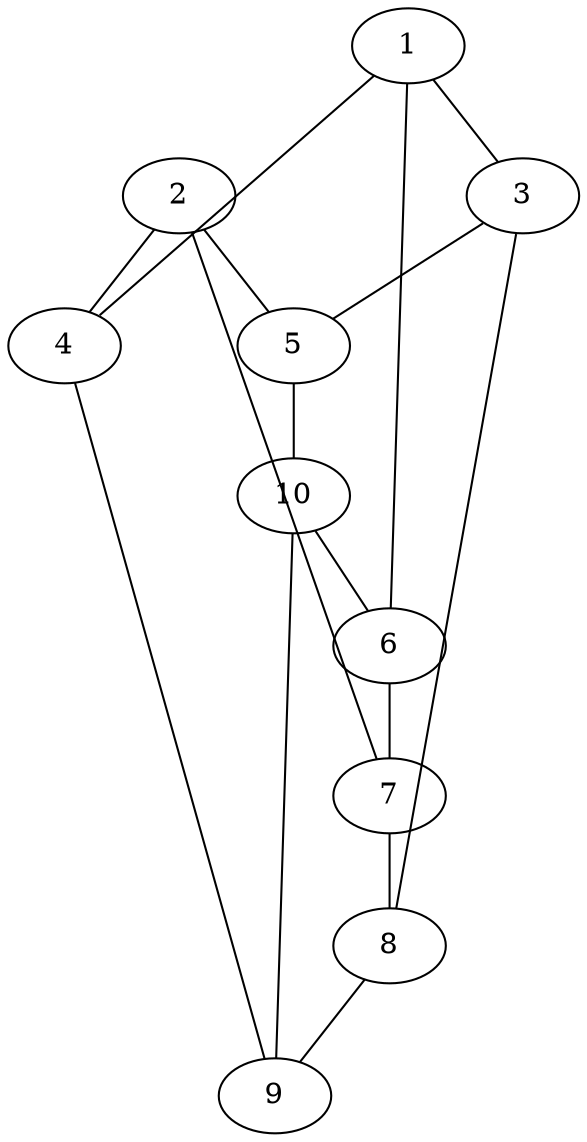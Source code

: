 graph {
    splines = false;
    1 -- 3;
	1 -- 4;
	1 -- 6;
	2 -- 4;
	2 -- 5;
	2 -- 7;
	3 -- 5;
	3 -- 8;
	4 -- 9;
	5 -- 10;
	6 -- 7;
	7 -- 8;
	8 -- 9;
	9 -- 10;
	10 -- 6;
}
